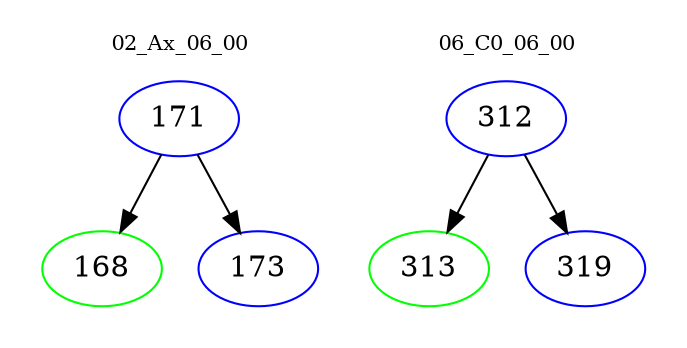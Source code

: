 digraph{
subgraph cluster_0 {
color = white
label = "02_Ax_06_00";
fontsize=10;
T0_171 [label="171", color="blue"]
T0_171 -> T0_168 [color="black"]
T0_168 [label="168", color="green"]
T0_171 -> T0_173 [color="black"]
T0_173 [label="173", color="blue"]
}
subgraph cluster_1 {
color = white
label = "06_C0_06_00";
fontsize=10;
T1_312 [label="312", color="blue"]
T1_312 -> T1_313 [color="black"]
T1_313 [label="313", color="green"]
T1_312 -> T1_319 [color="black"]
T1_319 [label="319", color="blue"]
}
}
